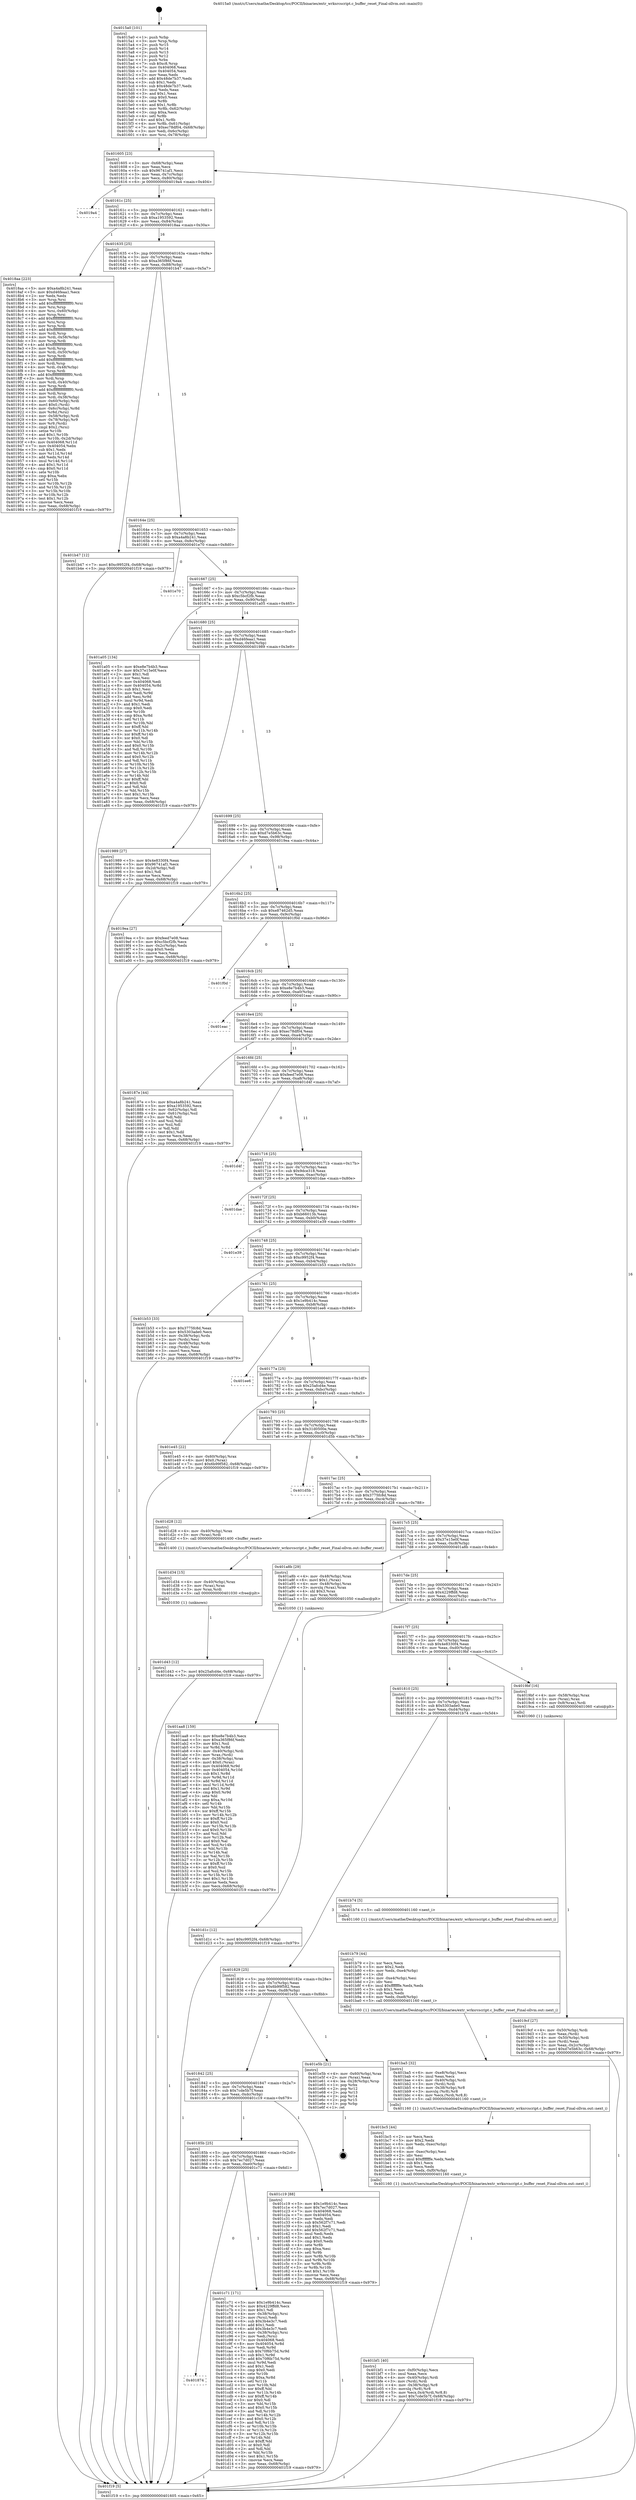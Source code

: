 digraph "0x4015a0" {
  label = "0x4015a0 (/mnt/c/Users/mathe/Desktop/tcc/POCII/binaries/extr_wrksrcscript.c_buffer_reset_Final-ollvm.out::main(0))"
  labelloc = "t"
  node[shape=record]

  Entry [label="",width=0.3,height=0.3,shape=circle,fillcolor=black,style=filled]
  "0x401605" [label="{
     0x401605 [23]\l
     | [instrs]\l
     &nbsp;&nbsp;0x401605 \<+3\>: mov -0x68(%rbp),%eax\l
     &nbsp;&nbsp;0x401608 \<+2\>: mov %eax,%ecx\l
     &nbsp;&nbsp;0x40160a \<+6\>: sub $0x96741af1,%ecx\l
     &nbsp;&nbsp;0x401610 \<+3\>: mov %eax,-0x7c(%rbp)\l
     &nbsp;&nbsp;0x401613 \<+3\>: mov %ecx,-0x80(%rbp)\l
     &nbsp;&nbsp;0x401616 \<+6\>: je 00000000004019a4 \<main+0x404\>\l
  }"]
  "0x4019a4" [label="{
     0x4019a4\l
  }", style=dashed]
  "0x40161c" [label="{
     0x40161c [25]\l
     | [instrs]\l
     &nbsp;&nbsp;0x40161c \<+5\>: jmp 0000000000401621 \<main+0x81\>\l
     &nbsp;&nbsp;0x401621 \<+3\>: mov -0x7c(%rbp),%eax\l
     &nbsp;&nbsp;0x401624 \<+5\>: sub $0xa1953592,%eax\l
     &nbsp;&nbsp;0x401629 \<+6\>: mov %eax,-0x84(%rbp)\l
     &nbsp;&nbsp;0x40162f \<+6\>: je 00000000004018aa \<main+0x30a\>\l
  }"]
  Exit [label="",width=0.3,height=0.3,shape=circle,fillcolor=black,style=filled,peripheries=2]
  "0x4018aa" [label="{
     0x4018aa [223]\l
     | [instrs]\l
     &nbsp;&nbsp;0x4018aa \<+5\>: mov $0xa4a8b241,%eax\l
     &nbsp;&nbsp;0x4018af \<+5\>: mov $0xd46feaa1,%ecx\l
     &nbsp;&nbsp;0x4018b4 \<+2\>: xor %edx,%edx\l
     &nbsp;&nbsp;0x4018b6 \<+3\>: mov %rsp,%rsi\l
     &nbsp;&nbsp;0x4018b9 \<+4\>: add $0xfffffffffffffff0,%rsi\l
     &nbsp;&nbsp;0x4018bd \<+3\>: mov %rsi,%rsp\l
     &nbsp;&nbsp;0x4018c0 \<+4\>: mov %rsi,-0x60(%rbp)\l
     &nbsp;&nbsp;0x4018c4 \<+3\>: mov %rsp,%rsi\l
     &nbsp;&nbsp;0x4018c7 \<+4\>: add $0xfffffffffffffff0,%rsi\l
     &nbsp;&nbsp;0x4018cb \<+3\>: mov %rsi,%rsp\l
     &nbsp;&nbsp;0x4018ce \<+3\>: mov %rsp,%rdi\l
     &nbsp;&nbsp;0x4018d1 \<+4\>: add $0xfffffffffffffff0,%rdi\l
     &nbsp;&nbsp;0x4018d5 \<+3\>: mov %rdi,%rsp\l
     &nbsp;&nbsp;0x4018d8 \<+4\>: mov %rdi,-0x58(%rbp)\l
     &nbsp;&nbsp;0x4018dc \<+3\>: mov %rsp,%rdi\l
     &nbsp;&nbsp;0x4018df \<+4\>: add $0xfffffffffffffff0,%rdi\l
     &nbsp;&nbsp;0x4018e3 \<+3\>: mov %rdi,%rsp\l
     &nbsp;&nbsp;0x4018e6 \<+4\>: mov %rdi,-0x50(%rbp)\l
     &nbsp;&nbsp;0x4018ea \<+3\>: mov %rsp,%rdi\l
     &nbsp;&nbsp;0x4018ed \<+4\>: add $0xfffffffffffffff0,%rdi\l
     &nbsp;&nbsp;0x4018f1 \<+3\>: mov %rdi,%rsp\l
     &nbsp;&nbsp;0x4018f4 \<+4\>: mov %rdi,-0x48(%rbp)\l
     &nbsp;&nbsp;0x4018f8 \<+3\>: mov %rsp,%rdi\l
     &nbsp;&nbsp;0x4018fb \<+4\>: add $0xfffffffffffffff0,%rdi\l
     &nbsp;&nbsp;0x4018ff \<+3\>: mov %rdi,%rsp\l
     &nbsp;&nbsp;0x401902 \<+4\>: mov %rdi,-0x40(%rbp)\l
     &nbsp;&nbsp;0x401906 \<+3\>: mov %rsp,%rdi\l
     &nbsp;&nbsp;0x401909 \<+4\>: add $0xfffffffffffffff0,%rdi\l
     &nbsp;&nbsp;0x40190d \<+3\>: mov %rdi,%rsp\l
     &nbsp;&nbsp;0x401910 \<+4\>: mov %rdi,-0x38(%rbp)\l
     &nbsp;&nbsp;0x401914 \<+4\>: mov -0x60(%rbp),%rdi\l
     &nbsp;&nbsp;0x401918 \<+6\>: movl $0x0,(%rdi)\l
     &nbsp;&nbsp;0x40191e \<+4\>: mov -0x6c(%rbp),%r8d\l
     &nbsp;&nbsp;0x401922 \<+3\>: mov %r8d,(%rsi)\l
     &nbsp;&nbsp;0x401925 \<+4\>: mov -0x58(%rbp),%rdi\l
     &nbsp;&nbsp;0x401929 \<+4\>: mov -0x78(%rbp),%r9\l
     &nbsp;&nbsp;0x40192d \<+3\>: mov %r9,(%rdi)\l
     &nbsp;&nbsp;0x401930 \<+3\>: cmpl $0x2,(%rsi)\l
     &nbsp;&nbsp;0x401933 \<+4\>: setne %r10b\l
     &nbsp;&nbsp;0x401937 \<+4\>: and $0x1,%r10b\l
     &nbsp;&nbsp;0x40193b \<+4\>: mov %r10b,-0x2d(%rbp)\l
     &nbsp;&nbsp;0x40193f \<+8\>: mov 0x404068,%r11d\l
     &nbsp;&nbsp;0x401947 \<+7\>: mov 0x404054,%ebx\l
     &nbsp;&nbsp;0x40194e \<+3\>: sub $0x1,%edx\l
     &nbsp;&nbsp;0x401951 \<+3\>: mov %r11d,%r14d\l
     &nbsp;&nbsp;0x401954 \<+3\>: add %edx,%r14d\l
     &nbsp;&nbsp;0x401957 \<+4\>: imul %r14d,%r11d\l
     &nbsp;&nbsp;0x40195b \<+4\>: and $0x1,%r11d\l
     &nbsp;&nbsp;0x40195f \<+4\>: cmp $0x0,%r11d\l
     &nbsp;&nbsp;0x401963 \<+4\>: sete %r10b\l
     &nbsp;&nbsp;0x401967 \<+3\>: cmp $0xa,%ebx\l
     &nbsp;&nbsp;0x40196a \<+4\>: setl %r15b\l
     &nbsp;&nbsp;0x40196e \<+3\>: mov %r10b,%r12b\l
     &nbsp;&nbsp;0x401971 \<+3\>: and %r15b,%r12b\l
     &nbsp;&nbsp;0x401974 \<+3\>: xor %r15b,%r10b\l
     &nbsp;&nbsp;0x401977 \<+3\>: or %r10b,%r12b\l
     &nbsp;&nbsp;0x40197a \<+4\>: test $0x1,%r12b\l
     &nbsp;&nbsp;0x40197e \<+3\>: cmovne %ecx,%eax\l
     &nbsp;&nbsp;0x401981 \<+3\>: mov %eax,-0x68(%rbp)\l
     &nbsp;&nbsp;0x401984 \<+5\>: jmp 0000000000401f19 \<main+0x979\>\l
  }"]
  "0x401635" [label="{
     0x401635 [25]\l
     | [instrs]\l
     &nbsp;&nbsp;0x401635 \<+5\>: jmp 000000000040163a \<main+0x9a\>\l
     &nbsp;&nbsp;0x40163a \<+3\>: mov -0x7c(%rbp),%eax\l
     &nbsp;&nbsp;0x40163d \<+5\>: sub $0xa365f86f,%eax\l
     &nbsp;&nbsp;0x401642 \<+6\>: mov %eax,-0x88(%rbp)\l
     &nbsp;&nbsp;0x401648 \<+6\>: je 0000000000401b47 \<main+0x5a7\>\l
  }"]
  "0x401d43" [label="{
     0x401d43 [12]\l
     | [instrs]\l
     &nbsp;&nbsp;0x401d43 \<+7\>: movl $0x25afcd4e,-0x68(%rbp)\l
     &nbsp;&nbsp;0x401d4a \<+5\>: jmp 0000000000401f19 \<main+0x979\>\l
  }"]
  "0x401b47" [label="{
     0x401b47 [12]\l
     | [instrs]\l
     &nbsp;&nbsp;0x401b47 \<+7\>: movl $0xc9952f4,-0x68(%rbp)\l
     &nbsp;&nbsp;0x401b4e \<+5\>: jmp 0000000000401f19 \<main+0x979\>\l
  }"]
  "0x40164e" [label="{
     0x40164e [25]\l
     | [instrs]\l
     &nbsp;&nbsp;0x40164e \<+5\>: jmp 0000000000401653 \<main+0xb3\>\l
     &nbsp;&nbsp;0x401653 \<+3\>: mov -0x7c(%rbp),%eax\l
     &nbsp;&nbsp;0x401656 \<+5\>: sub $0xa4a8b241,%eax\l
     &nbsp;&nbsp;0x40165b \<+6\>: mov %eax,-0x8c(%rbp)\l
     &nbsp;&nbsp;0x401661 \<+6\>: je 0000000000401e70 \<main+0x8d0\>\l
  }"]
  "0x401d34" [label="{
     0x401d34 [15]\l
     | [instrs]\l
     &nbsp;&nbsp;0x401d34 \<+4\>: mov -0x40(%rbp),%rax\l
     &nbsp;&nbsp;0x401d38 \<+3\>: mov (%rax),%rax\l
     &nbsp;&nbsp;0x401d3b \<+3\>: mov %rax,%rdi\l
     &nbsp;&nbsp;0x401d3e \<+5\>: call 0000000000401030 \<free@plt\>\l
     | [calls]\l
     &nbsp;&nbsp;0x401030 \{1\} (unknown)\l
  }"]
  "0x401e70" [label="{
     0x401e70\l
  }", style=dashed]
  "0x401667" [label="{
     0x401667 [25]\l
     | [instrs]\l
     &nbsp;&nbsp;0x401667 \<+5\>: jmp 000000000040166c \<main+0xcc\>\l
     &nbsp;&nbsp;0x40166c \<+3\>: mov -0x7c(%rbp),%eax\l
     &nbsp;&nbsp;0x40166f \<+5\>: sub $0xc5bcf2fb,%eax\l
     &nbsp;&nbsp;0x401674 \<+6\>: mov %eax,-0x90(%rbp)\l
     &nbsp;&nbsp;0x40167a \<+6\>: je 0000000000401a05 \<main+0x465\>\l
  }"]
  "0x401874" [label="{
     0x401874\l
  }", style=dashed]
  "0x401a05" [label="{
     0x401a05 [134]\l
     | [instrs]\l
     &nbsp;&nbsp;0x401a05 \<+5\>: mov $0xe8e7b4b3,%eax\l
     &nbsp;&nbsp;0x401a0a \<+5\>: mov $0x37e15e0f,%ecx\l
     &nbsp;&nbsp;0x401a0f \<+2\>: mov $0x1,%dl\l
     &nbsp;&nbsp;0x401a11 \<+2\>: xor %esi,%esi\l
     &nbsp;&nbsp;0x401a13 \<+7\>: mov 0x404068,%edi\l
     &nbsp;&nbsp;0x401a1a \<+8\>: mov 0x404054,%r8d\l
     &nbsp;&nbsp;0x401a22 \<+3\>: sub $0x1,%esi\l
     &nbsp;&nbsp;0x401a25 \<+3\>: mov %edi,%r9d\l
     &nbsp;&nbsp;0x401a28 \<+3\>: add %esi,%r9d\l
     &nbsp;&nbsp;0x401a2b \<+4\>: imul %r9d,%edi\l
     &nbsp;&nbsp;0x401a2f \<+3\>: and $0x1,%edi\l
     &nbsp;&nbsp;0x401a32 \<+3\>: cmp $0x0,%edi\l
     &nbsp;&nbsp;0x401a35 \<+4\>: sete %r10b\l
     &nbsp;&nbsp;0x401a39 \<+4\>: cmp $0xa,%r8d\l
     &nbsp;&nbsp;0x401a3d \<+4\>: setl %r11b\l
     &nbsp;&nbsp;0x401a41 \<+3\>: mov %r10b,%bl\l
     &nbsp;&nbsp;0x401a44 \<+3\>: xor $0xff,%bl\l
     &nbsp;&nbsp;0x401a47 \<+3\>: mov %r11b,%r14b\l
     &nbsp;&nbsp;0x401a4a \<+4\>: xor $0xff,%r14b\l
     &nbsp;&nbsp;0x401a4e \<+3\>: xor $0x0,%dl\l
     &nbsp;&nbsp;0x401a51 \<+3\>: mov %bl,%r15b\l
     &nbsp;&nbsp;0x401a54 \<+4\>: and $0x0,%r15b\l
     &nbsp;&nbsp;0x401a58 \<+3\>: and %dl,%r10b\l
     &nbsp;&nbsp;0x401a5b \<+3\>: mov %r14b,%r12b\l
     &nbsp;&nbsp;0x401a5e \<+4\>: and $0x0,%r12b\l
     &nbsp;&nbsp;0x401a62 \<+3\>: and %dl,%r11b\l
     &nbsp;&nbsp;0x401a65 \<+3\>: or %r10b,%r15b\l
     &nbsp;&nbsp;0x401a68 \<+3\>: or %r11b,%r12b\l
     &nbsp;&nbsp;0x401a6b \<+3\>: xor %r12b,%r15b\l
     &nbsp;&nbsp;0x401a6e \<+3\>: or %r14b,%bl\l
     &nbsp;&nbsp;0x401a71 \<+3\>: xor $0xff,%bl\l
     &nbsp;&nbsp;0x401a74 \<+3\>: or $0x0,%dl\l
     &nbsp;&nbsp;0x401a77 \<+2\>: and %dl,%bl\l
     &nbsp;&nbsp;0x401a79 \<+3\>: or %bl,%r15b\l
     &nbsp;&nbsp;0x401a7c \<+4\>: test $0x1,%r15b\l
     &nbsp;&nbsp;0x401a80 \<+3\>: cmovne %ecx,%eax\l
     &nbsp;&nbsp;0x401a83 \<+3\>: mov %eax,-0x68(%rbp)\l
     &nbsp;&nbsp;0x401a86 \<+5\>: jmp 0000000000401f19 \<main+0x979\>\l
  }"]
  "0x401680" [label="{
     0x401680 [25]\l
     | [instrs]\l
     &nbsp;&nbsp;0x401680 \<+5\>: jmp 0000000000401685 \<main+0xe5\>\l
     &nbsp;&nbsp;0x401685 \<+3\>: mov -0x7c(%rbp),%eax\l
     &nbsp;&nbsp;0x401688 \<+5\>: sub $0xd46feaa1,%eax\l
     &nbsp;&nbsp;0x40168d \<+6\>: mov %eax,-0x94(%rbp)\l
     &nbsp;&nbsp;0x401693 \<+6\>: je 0000000000401989 \<main+0x3e9\>\l
  }"]
  "0x401c71" [label="{
     0x401c71 [171]\l
     | [instrs]\l
     &nbsp;&nbsp;0x401c71 \<+5\>: mov $0x1e9b414c,%eax\l
     &nbsp;&nbsp;0x401c76 \<+5\>: mov $0x4229ffd8,%ecx\l
     &nbsp;&nbsp;0x401c7b \<+2\>: mov $0x1,%dl\l
     &nbsp;&nbsp;0x401c7d \<+4\>: mov -0x38(%rbp),%rsi\l
     &nbsp;&nbsp;0x401c81 \<+2\>: mov (%rsi),%edi\l
     &nbsp;&nbsp;0x401c83 \<+6\>: sub $0x3b4e3c7,%edi\l
     &nbsp;&nbsp;0x401c89 \<+3\>: add $0x1,%edi\l
     &nbsp;&nbsp;0x401c8c \<+6\>: add $0x3b4e3c7,%edi\l
     &nbsp;&nbsp;0x401c92 \<+4\>: mov -0x38(%rbp),%rsi\l
     &nbsp;&nbsp;0x401c96 \<+2\>: mov %edi,(%rsi)\l
     &nbsp;&nbsp;0x401c98 \<+7\>: mov 0x404068,%edi\l
     &nbsp;&nbsp;0x401c9f \<+8\>: mov 0x404054,%r8d\l
     &nbsp;&nbsp;0x401ca7 \<+3\>: mov %edi,%r9d\l
     &nbsp;&nbsp;0x401caa \<+7\>: sub $0x70f6b75d,%r9d\l
     &nbsp;&nbsp;0x401cb1 \<+4\>: sub $0x1,%r9d\l
     &nbsp;&nbsp;0x401cb5 \<+7\>: add $0x70f6b75d,%r9d\l
     &nbsp;&nbsp;0x401cbc \<+4\>: imul %r9d,%edi\l
     &nbsp;&nbsp;0x401cc0 \<+3\>: and $0x1,%edi\l
     &nbsp;&nbsp;0x401cc3 \<+3\>: cmp $0x0,%edi\l
     &nbsp;&nbsp;0x401cc6 \<+4\>: sete %r10b\l
     &nbsp;&nbsp;0x401cca \<+4\>: cmp $0xa,%r8d\l
     &nbsp;&nbsp;0x401cce \<+4\>: setl %r11b\l
     &nbsp;&nbsp;0x401cd2 \<+3\>: mov %r10b,%bl\l
     &nbsp;&nbsp;0x401cd5 \<+3\>: xor $0xff,%bl\l
     &nbsp;&nbsp;0x401cd8 \<+3\>: mov %r11b,%r14b\l
     &nbsp;&nbsp;0x401cdb \<+4\>: xor $0xff,%r14b\l
     &nbsp;&nbsp;0x401cdf \<+3\>: xor $0x0,%dl\l
     &nbsp;&nbsp;0x401ce2 \<+3\>: mov %bl,%r15b\l
     &nbsp;&nbsp;0x401ce5 \<+4\>: and $0x0,%r15b\l
     &nbsp;&nbsp;0x401ce9 \<+3\>: and %dl,%r10b\l
     &nbsp;&nbsp;0x401cec \<+3\>: mov %r14b,%r12b\l
     &nbsp;&nbsp;0x401cef \<+4\>: and $0x0,%r12b\l
     &nbsp;&nbsp;0x401cf3 \<+3\>: and %dl,%r11b\l
     &nbsp;&nbsp;0x401cf6 \<+3\>: or %r10b,%r15b\l
     &nbsp;&nbsp;0x401cf9 \<+3\>: or %r11b,%r12b\l
     &nbsp;&nbsp;0x401cfc \<+3\>: xor %r12b,%r15b\l
     &nbsp;&nbsp;0x401cff \<+3\>: or %r14b,%bl\l
     &nbsp;&nbsp;0x401d02 \<+3\>: xor $0xff,%bl\l
     &nbsp;&nbsp;0x401d05 \<+3\>: or $0x0,%dl\l
     &nbsp;&nbsp;0x401d08 \<+2\>: and %dl,%bl\l
     &nbsp;&nbsp;0x401d0a \<+3\>: or %bl,%r15b\l
     &nbsp;&nbsp;0x401d0d \<+4\>: test $0x1,%r15b\l
     &nbsp;&nbsp;0x401d11 \<+3\>: cmovne %ecx,%eax\l
     &nbsp;&nbsp;0x401d14 \<+3\>: mov %eax,-0x68(%rbp)\l
     &nbsp;&nbsp;0x401d17 \<+5\>: jmp 0000000000401f19 \<main+0x979\>\l
  }"]
  "0x401989" [label="{
     0x401989 [27]\l
     | [instrs]\l
     &nbsp;&nbsp;0x401989 \<+5\>: mov $0x4e8330f4,%eax\l
     &nbsp;&nbsp;0x40198e \<+5\>: mov $0x96741af1,%ecx\l
     &nbsp;&nbsp;0x401993 \<+3\>: mov -0x2d(%rbp),%dl\l
     &nbsp;&nbsp;0x401996 \<+3\>: test $0x1,%dl\l
     &nbsp;&nbsp;0x401999 \<+3\>: cmovne %ecx,%eax\l
     &nbsp;&nbsp;0x40199c \<+3\>: mov %eax,-0x68(%rbp)\l
     &nbsp;&nbsp;0x40199f \<+5\>: jmp 0000000000401f19 \<main+0x979\>\l
  }"]
  "0x401699" [label="{
     0x401699 [25]\l
     | [instrs]\l
     &nbsp;&nbsp;0x401699 \<+5\>: jmp 000000000040169e \<main+0xfe\>\l
     &nbsp;&nbsp;0x40169e \<+3\>: mov -0x7c(%rbp),%eax\l
     &nbsp;&nbsp;0x4016a1 \<+5\>: sub $0xd7e5b63c,%eax\l
     &nbsp;&nbsp;0x4016a6 \<+6\>: mov %eax,-0x98(%rbp)\l
     &nbsp;&nbsp;0x4016ac \<+6\>: je 00000000004019ea \<main+0x44a\>\l
  }"]
  "0x40185b" [label="{
     0x40185b [25]\l
     | [instrs]\l
     &nbsp;&nbsp;0x40185b \<+5\>: jmp 0000000000401860 \<main+0x2c0\>\l
     &nbsp;&nbsp;0x401860 \<+3\>: mov -0x7c(%rbp),%eax\l
     &nbsp;&nbsp;0x401863 \<+5\>: sub $0x7ec7d027,%eax\l
     &nbsp;&nbsp;0x401868 \<+6\>: mov %eax,-0xe0(%rbp)\l
     &nbsp;&nbsp;0x40186e \<+6\>: je 0000000000401c71 \<main+0x6d1\>\l
  }"]
  "0x4019ea" [label="{
     0x4019ea [27]\l
     | [instrs]\l
     &nbsp;&nbsp;0x4019ea \<+5\>: mov $0xfeed7e08,%eax\l
     &nbsp;&nbsp;0x4019ef \<+5\>: mov $0xc5bcf2fb,%ecx\l
     &nbsp;&nbsp;0x4019f4 \<+3\>: mov -0x2c(%rbp),%edx\l
     &nbsp;&nbsp;0x4019f7 \<+3\>: cmp $0x0,%edx\l
     &nbsp;&nbsp;0x4019fa \<+3\>: cmove %ecx,%eax\l
     &nbsp;&nbsp;0x4019fd \<+3\>: mov %eax,-0x68(%rbp)\l
     &nbsp;&nbsp;0x401a00 \<+5\>: jmp 0000000000401f19 \<main+0x979\>\l
  }"]
  "0x4016b2" [label="{
     0x4016b2 [25]\l
     | [instrs]\l
     &nbsp;&nbsp;0x4016b2 \<+5\>: jmp 00000000004016b7 \<main+0x117\>\l
     &nbsp;&nbsp;0x4016b7 \<+3\>: mov -0x7c(%rbp),%eax\l
     &nbsp;&nbsp;0x4016ba \<+5\>: sub $0xe87462d5,%eax\l
     &nbsp;&nbsp;0x4016bf \<+6\>: mov %eax,-0x9c(%rbp)\l
     &nbsp;&nbsp;0x4016c5 \<+6\>: je 0000000000401f0d \<main+0x96d\>\l
  }"]
  "0x401c19" [label="{
     0x401c19 [88]\l
     | [instrs]\l
     &nbsp;&nbsp;0x401c19 \<+5\>: mov $0x1e9b414c,%eax\l
     &nbsp;&nbsp;0x401c1e \<+5\>: mov $0x7ec7d027,%ecx\l
     &nbsp;&nbsp;0x401c23 \<+7\>: mov 0x404068,%edx\l
     &nbsp;&nbsp;0x401c2a \<+7\>: mov 0x404054,%esi\l
     &nbsp;&nbsp;0x401c31 \<+2\>: mov %edx,%edi\l
     &nbsp;&nbsp;0x401c33 \<+6\>: sub $0x562f7c71,%edi\l
     &nbsp;&nbsp;0x401c39 \<+3\>: sub $0x1,%edi\l
     &nbsp;&nbsp;0x401c3c \<+6\>: add $0x562f7c71,%edi\l
     &nbsp;&nbsp;0x401c42 \<+3\>: imul %edi,%edx\l
     &nbsp;&nbsp;0x401c45 \<+3\>: and $0x1,%edx\l
     &nbsp;&nbsp;0x401c48 \<+3\>: cmp $0x0,%edx\l
     &nbsp;&nbsp;0x401c4b \<+4\>: sete %r8b\l
     &nbsp;&nbsp;0x401c4f \<+3\>: cmp $0xa,%esi\l
     &nbsp;&nbsp;0x401c52 \<+4\>: setl %r9b\l
     &nbsp;&nbsp;0x401c56 \<+3\>: mov %r8b,%r10b\l
     &nbsp;&nbsp;0x401c59 \<+3\>: and %r9b,%r10b\l
     &nbsp;&nbsp;0x401c5c \<+3\>: xor %r9b,%r8b\l
     &nbsp;&nbsp;0x401c5f \<+3\>: or %r8b,%r10b\l
     &nbsp;&nbsp;0x401c62 \<+4\>: test $0x1,%r10b\l
     &nbsp;&nbsp;0x401c66 \<+3\>: cmovne %ecx,%eax\l
     &nbsp;&nbsp;0x401c69 \<+3\>: mov %eax,-0x68(%rbp)\l
     &nbsp;&nbsp;0x401c6c \<+5\>: jmp 0000000000401f19 \<main+0x979\>\l
  }"]
  "0x401f0d" [label="{
     0x401f0d\l
  }", style=dashed]
  "0x4016cb" [label="{
     0x4016cb [25]\l
     | [instrs]\l
     &nbsp;&nbsp;0x4016cb \<+5\>: jmp 00000000004016d0 \<main+0x130\>\l
     &nbsp;&nbsp;0x4016d0 \<+3\>: mov -0x7c(%rbp),%eax\l
     &nbsp;&nbsp;0x4016d3 \<+5\>: sub $0xe8e7b4b3,%eax\l
     &nbsp;&nbsp;0x4016d8 \<+6\>: mov %eax,-0xa0(%rbp)\l
     &nbsp;&nbsp;0x4016de \<+6\>: je 0000000000401eac \<main+0x90c\>\l
  }"]
  "0x401842" [label="{
     0x401842 [25]\l
     | [instrs]\l
     &nbsp;&nbsp;0x401842 \<+5\>: jmp 0000000000401847 \<main+0x2a7\>\l
     &nbsp;&nbsp;0x401847 \<+3\>: mov -0x7c(%rbp),%eax\l
     &nbsp;&nbsp;0x40184a \<+5\>: sub $0x7cde5b7f,%eax\l
     &nbsp;&nbsp;0x40184f \<+6\>: mov %eax,-0xdc(%rbp)\l
     &nbsp;&nbsp;0x401855 \<+6\>: je 0000000000401c19 \<main+0x679\>\l
  }"]
  "0x401eac" [label="{
     0x401eac\l
  }", style=dashed]
  "0x4016e4" [label="{
     0x4016e4 [25]\l
     | [instrs]\l
     &nbsp;&nbsp;0x4016e4 \<+5\>: jmp 00000000004016e9 \<main+0x149\>\l
     &nbsp;&nbsp;0x4016e9 \<+3\>: mov -0x7c(%rbp),%eax\l
     &nbsp;&nbsp;0x4016ec \<+5\>: sub $0xec78df04,%eax\l
     &nbsp;&nbsp;0x4016f1 \<+6\>: mov %eax,-0xa4(%rbp)\l
     &nbsp;&nbsp;0x4016f7 \<+6\>: je 000000000040187e \<main+0x2de\>\l
  }"]
  "0x401e5b" [label="{
     0x401e5b [21]\l
     | [instrs]\l
     &nbsp;&nbsp;0x401e5b \<+4\>: mov -0x60(%rbp),%rax\l
     &nbsp;&nbsp;0x401e5f \<+2\>: mov (%rax),%eax\l
     &nbsp;&nbsp;0x401e61 \<+4\>: lea -0x28(%rbp),%rsp\l
     &nbsp;&nbsp;0x401e65 \<+1\>: pop %rbx\l
     &nbsp;&nbsp;0x401e66 \<+2\>: pop %r12\l
     &nbsp;&nbsp;0x401e68 \<+2\>: pop %r13\l
     &nbsp;&nbsp;0x401e6a \<+2\>: pop %r14\l
     &nbsp;&nbsp;0x401e6c \<+2\>: pop %r15\l
     &nbsp;&nbsp;0x401e6e \<+1\>: pop %rbp\l
     &nbsp;&nbsp;0x401e6f \<+1\>: ret\l
  }"]
  "0x40187e" [label="{
     0x40187e [44]\l
     | [instrs]\l
     &nbsp;&nbsp;0x40187e \<+5\>: mov $0xa4a8b241,%eax\l
     &nbsp;&nbsp;0x401883 \<+5\>: mov $0xa1953592,%ecx\l
     &nbsp;&nbsp;0x401888 \<+3\>: mov -0x62(%rbp),%dl\l
     &nbsp;&nbsp;0x40188b \<+4\>: mov -0x61(%rbp),%sil\l
     &nbsp;&nbsp;0x40188f \<+3\>: mov %dl,%dil\l
     &nbsp;&nbsp;0x401892 \<+3\>: and %sil,%dil\l
     &nbsp;&nbsp;0x401895 \<+3\>: xor %sil,%dl\l
     &nbsp;&nbsp;0x401898 \<+3\>: or %dl,%dil\l
     &nbsp;&nbsp;0x40189b \<+4\>: test $0x1,%dil\l
     &nbsp;&nbsp;0x40189f \<+3\>: cmovne %ecx,%eax\l
     &nbsp;&nbsp;0x4018a2 \<+3\>: mov %eax,-0x68(%rbp)\l
     &nbsp;&nbsp;0x4018a5 \<+5\>: jmp 0000000000401f19 \<main+0x979\>\l
  }"]
  "0x4016fd" [label="{
     0x4016fd [25]\l
     | [instrs]\l
     &nbsp;&nbsp;0x4016fd \<+5\>: jmp 0000000000401702 \<main+0x162\>\l
     &nbsp;&nbsp;0x401702 \<+3\>: mov -0x7c(%rbp),%eax\l
     &nbsp;&nbsp;0x401705 \<+5\>: sub $0xfeed7e08,%eax\l
     &nbsp;&nbsp;0x40170a \<+6\>: mov %eax,-0xa8(%rbp)\l
     &nbsp;&nbsp;0x401710 \<+6\>: je 0000000000401d4f \<main+0x7af\>\l
  }"]
  "0x401f19" [label="{
     0x401f19 [5]\l
     | [instrs]\l
     &nbsp;&nbsp;0x401f19 \<+5\>: jmp 0000000000401605 \<main+0x65\>\l
  }"]
  "0x4015a0" [label="{
     0x4015a0 [101]\l
     | [instrs]\l
     &nbsp;&nbsp;0x4015a0 \<+1\>: push %rbp\l
     &nbsp;&nbsp;0x4015a1 \<+3\>: mov %rsp,%rbp\l
     &nbsp;&nbsp;0x4015a4 \<+2\>: push %r15\l
     &nbsp;&nbsp;0x4015a6 \<+2\>: push %r14\l
     &nbsp;&nbsp;0x4015a8 \<+2\>: push %r13\l
     &nbsp;&nbsp;0x4015aa \<+2\>: push %r12\l
     &nbsp;&nbsp;0x4015ac \<+1\>: push %rbx\l
     &nbsp;&nbsp;0x4015ad \<+7\>: sub $0xc8,%rsp\l
     &nbsp;&nbsp;0x4015b4 \<+7\>: mov 0x404068,%eax\l
     &nbsp;&nbsp;0x4015bb \<+7\>: mov 0x404054,%ecx\l
     &nbsp;&nbsp;0x4015c2 \<+2\>: mov %eax,%edx\l
     &nbsp;&nbsp;0x4015c4 \<+6\>: add $0x48de7b37,%edx\l
     &nbsp;&nbsp;0x4015ca \<+3\>: sub $0x1,%edx\l
     &nbsp;&nbsp;0x4015cd \<+6\>: sub $0x48de7b37,%edx\l
     &nbsp;&nbsp;0x4015d3 \<+3\>: imul %edx,%eax\l
     &nbsp;&nbsp;0x4015d6 \<+3\>: and $0x1,%eax\l
     &nbsp;&nbsp;0x4015d9 \<+3\>: cmp $0x0,%eax\l
     &nbsp;&nbsp;0x4015dc \<+4\>: sete %r8b\l
     &nbsp;&nbsp;0x4015e0 \<+4\>: and $0x1,%r8b\l
     &nbsp;&nbsp;0x4015e4 \<+4\>: mov %r8b,-0x62(%rbp)\l
     &nbsp;&nbsp;0x4015e8 \<+3\>: cmp $0xa,%ecx\l
     &nbsp;&nbsp;0x4015eb \<+4\>: setl %r8b\l
     &nbsp;&nbsp;0x4015ef \<+4\>: and $0x1,%r8b\l
     &nbsp;&nbsp;0x4015f3 \<+4\>: mov %r8b,-0x61(%rbp)\l
     &nbsp;&nbsp;0x4015f7 \<+7\>: movl $0xec78df04,-0x68(%rbp)\l
     &nbsp;&nbsp;0x4015fe \<+3\>: mov %edi,-0x6c(%rbp)\l
     &nbsp;&nbsp;0x401601 \<+4\>: mov %rsi,-0x78(%rbp)\l
  }"]
  "0x401bf1" [label="{
     0x401bf1 [40]\l
     | [instrs]\l
     &nbsp;&nbsp;0x401bf1 \<+6\>: mov -0xf0(%rbp),%ecx\l
     &nbsp;&nbsp;0x401bf7 \<+3\>: imul %eax,%ecx\l
     &nbsp;&nbsp;0x401bfa \<+4\>: mov -0x40(%rbp),%rdi\l
     &nbsp;&nbsp;0x401bfe \<+3\>: mov (%rdi),%rdi\l
     &nbsp;&nbsp;0x401c01 \<+4\>: mov -0x38(%rbp),%r8\l
     &nbsp;&nbsp;0x401c05 \<+3\>: movslq (%r8),%r8\l
     &nbsp;&nbsp;0x401c08 \<+5\>: mov %ecx,0x4(%rdi,%r8,8)\l
     &nbsp;&nbsp;0x401c0d \<+7\>: movl $0x7cde5b7f,-0x68(%rbp)\l
     &nbsp;&nbsp;0x401c14 \<+5\>: jmp 0000000000401f19 \<main+0x979\>\l
  }"]
  "0x401d4f" [label="{
     0x401d4f\l
  }", style=dashed]
  "0x401716" [label="{
     0x401716 [25]\l
     | [instrs]\l
     &nbsp;&nbsp;0x401716 \<+5\>: jmp 000000000040171b \<main+0x17b\>\l
     &nbsp;&nbsp;0x40171b \<+3\>: mov -0x7c(%rbp),%eax\l
     &nbsp;&nbsp;0x40171e \<+5\>: sub $0x9dce318,%eax\l
     &nbsp;&nbsp;0x401723 \<+6\>: mov %eax,-0xac(%rbp)\l
     &nbsp;&nbsp;0x401729 \<+6\>: je 0000000000401dae \<main+0x80e\>\l
  }"]
  "0x401bc5" [label="{
     0x401bc5 [44]\l
     | [instrs]\l
     &nbsp;&nbsp;0x401bc5 \<+2\>: xor %ecx,%ecx\l
     &nbsp;&nbsp;0x401bc7 \<+5\>: mov $0x2,%edx\l
     &nbsp;&nbsp;0x401bcc \<+6\>: mov %edx,-0xec(%rbp)\l
     &nbsp;&nbsp;0x401bd2 \<+1\>: cltd\l
     &nbsp;&nbsp;0x401bd3 \<+6\>: mov -0xec(%rbp),%esi\l
     &nbsp;&nbsp;0x401bd9 \<+2\>: idiv %esi\l
     &nbsp;&nbsp;0x401bdb \<+6\>: imul $0xfffffffe,%edx,%edx\l
     &nbsp;&nbsp;0x401be1 \<+3\>: sub $0x1,%ecx\l
     &nbsp;&nbsp;0x401be4 \<+2\>: sub %ecx,%edx\l
     &nbsp;&nbsp;0x401be6 \<+6\>: mov %edx,-0xf0(%rbp)\l
     &nbsp;&nbsp;0x401bec \<+5\>: call 0000000000401160 \<next_i\>\l
     | [calls]\l
     &nbsp;&nbsp;0x401160 \{1\} (/mnt/c/Users/mathe/Desktop/tcc/POCII/binaries/extr_wrksrcscript.c_buffer_reset_Final-ollvm.out::next_i)\l
  }"]
  "0x401dae" [label="{
     0x401dae\l
  }", style=dashed]
  "0x40172f" [label="{
     0x40172f [25]\l
     | [instrs]\l
     &nbsp;&nbsp;0x40172f \<+5\>: jmp 0000000000401734 \<main+0x194\>\l
     &nbsp;&nbsp;0x401734 \<+3\>: mov -0x7c(%rbp),%eax\l
     &nbsp;&nbsp;0x401737 \<+5\>: sub $0xb66013b,%eax\l
     &nbsp;&nbsp;0x40173c \<+6\>: mov %eax,-0xb0(%rbp)\l
     &nbsp;&nbsp;0x401742 \<+6\>: je 0000000000401e39 \<main+0x899\>\l
  }"]
  "0x401ba5" [label="{
     0x401ba5 [32]\l
     | [instrs]\l
     &nbsp;&nbsp;0x401ba5 \<+6\>: mov -0xe8(%rbp),%ecx\l
     &nbsp;&nbsp;0x401bab \<+3\>: imul %eax,%ecx\l
     &nbsp;&nbsp;0x401bae \<+4\>: mov -0x40(%rbp),%rdi\l
     &nbsp;&nbsp;0x401bb2 \<+3\>: mov (%rdi),%rdi\l
     &nbsp;&nbsp;0x401bb5 \<+4\>: mov -0x38(%rbp),%r8\l
     &nbsp;&nbsp;0x401bb9 \<+3\>: movslq (%r8),%r8\l
     &nbsp;&nbsp;0x401bbc \<+4\>: mov %ecx,(%rdi,%r8,8)\l
     &nbsp;&nbsp;0x401bc0 \<+5\>: call 0000000000401160 \<next_i\>\l
     | [calls]\l
     &nbsp;&nbsp;0x401160 \{1\} (/mnt/c/Users/mathe/Desktop/tcc/POCII/binaries/extr_wrksrcscript.c_buffer_reset_Final-ollvm.out::next_i)\l
  }"]
  "0x401e39" [label="{
     0x401e39\l
  }", style=dashed]
  "0x401748" [label="{
     0x401748 [25]\l
     | [instrs]\l
     &nbsp;&nbsp;0x401748 \<+5\>: jmp 000000000040174d \<main+0x1ad\>\l
     &nbsp;&nbsp;0x40174d \<+3\>: mov -0x7c(%rbp),%eax\l
     &nbsp;&nbsp;0x401750 \<+5\>: sub $0xc9952f4,%eax\l
     &nbsp;&nbsp;0x401755 \<+6\>: mov %eax,-0xb4(%rbp)\l
     &nbsp;&nbsp;0x40175b \<+6\>: je 0000000000401b53 \<main+0x5b3\>\l
  }"]
  "0x401b79" [label="{
     0x401b79 [44]\l
     | [instrs]\l
     &nbsp;&nbsp;0x401b79 \<+2\>: xor %ecx,%ecx\l
     &nbsp;&nbsp;0x401b7b \<+5\>: mov $0x2,%edx\l
     &nbsp;&nbsp;0x401b80 \<+6\>: mov %edx,-0xe4(%rbp)\l
     &nbsp;&nbsp;0x401b86 \<+1\>: cltd\l
     &nbsp;&nbsp;0x401b87 \<+6\>: mov -0xe4(%rbp),%esi\l
     &nbsp;&nbsp;0x401b8d \<+2\>: idiv %esi\l
     &nbsp;&nbsp;0x401b8f \<+6\>: imul $0xfffffffe,%edx,%edx\l
     &nbsp;&nbsp;0x401b95 \<+3\>: sub $0x1,%ecx\l
     &nbsp;&nbsp;0x401b98 \<+2\>: sub %ecx,%edx\l
     &nbsp;&nbsp;0x401b9a \<+6\>: mov %edx,-0xe8(%rbp)\l
     &nbsp;&nbsp;0x401ba0 \<+5\>: call 0000000000401160 \<next_i\>\l
     | [calls]\l
     &nbsp;&nbsp;0x401160 \{1\} (/mnt/c/Users/mathe/Desktop/tcc/POCII/binaries/extr_wrksrcscript.c_buffer_reset_Final-ollvm.out::next_i)\l
  }"]
  "0x401b53" [label="{
     0x401b53 [33]\l
     | [instrs]\l
     &nbsp;&nbsp;0x401b53 \<+5\>: mov $0x3775fc8d,%eax\l
     &nbsp;&nbsp;0x401b58 \<+5\>: mov $0x5303ade0,%ecx\l
     &nbsp;&nbsp;0x401b5d \<+4\>: mov -0x38(%rbp),%rdx\l
     &nbsp;&nbsp;0x401b61 \<+2\>: mov (%rdx),%esi\l
     &nbsp;&nbsp;0x401b63 \<+4\>: mov -0x48(%rbp),%rdx\l
     &nbsp;&nbsp;0x401b67 \<+2\>: cmp (%rdx),%esi\l
     &nbsp;&nbsp;0x401b69 \<+3\>: cmovl %ecx,%eax\l
     &nbsp;&nbsp;0x401b6c \<+3\>: mov %eax,-0x68(%rbp)\l
     &nbsp;&nbsp;0x401b6f \<+5\>: jmp 0000000000401f19 \<main+0x979\>\l
  }"]
  "0x401761" [label="{
     0x401761 [25]\l
     | [instrs]\l
     &nbsp;&nbsp;0x401761 \<+5\>: jmp 0000000000401766 \<main+0x1c6\>\l
     &nbsp;&nbsp;0x401766 \<+3\>: mov -0x7c(%rbp),%eax\l
     &nbsp;&nbsp;0x401769 \<+5\>: sub $0x1e9b414c,%eax\l
     &nbsp;&nbsp;0x40176e \<+6\>: mov %eax,-0xb8(%rbp)\l
     &nbsp;&nbsp;0x401774 \<+6\>: je 0000000000401ee6 \<main+0x946\>\l
  }"]
  "0x401829" [label="{
     0x401829 [25]\l
     | [instrs]\l
     &nbsp;&nbsp;0x401829 \<+5\>: jmp 000000000040182e \<main+0x28e\>\l
     &nbsp;&nbsp;0x40182e \<+3\>: mov -0x7c(%rbp),%eax\l
     &nbsp;&nbsp;0x401831 \<+5\>: sub $0x6b99f582,%eax\l
     &nbsp;&nbsp;0x401836 \<+6\>: mov %eax,-0xd8(%rbp)\l
     &nbsp;&nbsp;0x40183c \<+6\>: je 0000000000401e5b \<main+0x8bb\>\l
  }"]
  "0x401ee6" [label="{
     0x401ee6\l
  }", style=dashed]
  "0x40177a" [label="{
     0x40177a [25]\l
     | [instrs]\l
     &nbsp;&nbsp;0x40177a \<+5\>: jmp 000000000040177f \<main+0x1df\>\l
     &nbsp;&nbsp;0x40177f \<+3\>: mov -0x7c(%rbp),%eax\l
     &nbsp;&nbsp;0x401782 \<+5\>: sub $0x25afcd4e,%eax\l
     &nbsp;&nbsp;0x401787 \<+6\>: mov %eax,-0xbc(%rbp)\l
     &nbsp;&nbsp;0x40178d \<+6\>: je 0000000000401e45 \<main+0x8a5\>\l
  }"]
  "0x401b74" [label="{
     0x401b74 [5]\l
     | [instrs]\l
     &nbsp;&nbsp;0x401b74 \<+5\>: call 0000000000401160 \<next_i\>\l
     | [calls]\l
     &nbsp;&nbsp;0x401160 \{1\} (/mnt/c/Users/mathe/Desktop/tcc/POCII/binaries/extr_wrksrcscript.c_buffer_reset_Final-ollvm.out::next_i)\l
  }"]
  "0x401e45" [label="{
     0x401e45 [22]\l
     | [instrs]\l
     &nbsp;&nbsp;0x401e45 \<+4\>: mov -0x60(%rbp),%rax\l
     &nbsp;&nbsp;0x401e49 \<+6\>: movl $0x0,(%rax)\l
     &nbsp;&nbsp;0x401e4f \<+7\>: movl $0x6b99f582,-0x68(%rbp)\l
     &nbsp;&nbsp;0x401e56 \<+5\>: jmp 0000000000401f19 \<main+0x979\>\l
  }"]
  "0x401793" [label="{
     0x401793 [25]\l
     | [instrs]\l
     &nbsp;&nbsp;0x401793 \<+5\>: jmp 0000000000401798 \<main+0x1f8\>\l
     &nbsp;&nbsp;0x401798 \<+3\>: mov -0x7c(%rbp),%eax\l
     &nbsp;&nbsp;0x40179b \<+5\>: sub $0x31d0500e,%eax\l
     &nbsp;&nbsp;0x4017a0 \<+6\>: mov %eax,-0xc0(%rbp)\l
     &nbsp;&nbsp;0x4017a6 \<+6\>: je 0000000000401d5b \<main+0x7bb\>\l
  }"]
  "0x401aa8" [label="{
     0x401aa8 [159]\l
     | [instrs]\l
     &nbsp;&nbsp;0x401aa8 \<+5\>: mov $0xe8e7b4b3,%ecx\l
     &nbsp;&nbsp;0x401aad \<+5\>: mov $0xa365f86f,%edx\l
     &nbsp;&nbsp;0x401ab2 \<+3\>: mov $0x1,%sil\l
     &nbsp;&nbsp;0x401ab5 \<+3\>: xor %r8d,%r8d\l
     &nbsp;&nbsp;0x401ab8 \<+4\>: mov -0x40(%rbp),%rdi\l
     &nbsp;&nbsp;0x401abc \<+3\>: mov %rax,(%rdi)\l
     &nbsp;&nbsp;0x401abf \<+4\>: mov -0x38(%rbp),%rax\l
     &nbsp;&nbsp;0x401ac3 \<+6\>: movl $0x0,(%rax)\l
     &nbsp;&nbsp;0x401ac9 \<+8\>: mov 0x404068,%r9d\l
     &nbsp;&nbsp;0x401ad1 \<+8\>: mov 0x404054,%r10d\l
     &nbsp;&nbsp;0x401ad9 \<+4\>: sub $0x1,%r8d\l
     &nbsp;&nbsp;0x401add \<+3\>: mov %r9d,%r11d\l
     &nbsp;&nbsp;0x401ae0 \<+3\>: add %r8d,%r11d\l
     &nbsp;&nbsp;0x401ae3 \<+4\>: imul %r11d,%r9d\l
     &nbsp;&nbsp;0x401ae7 \<+4\>: and $0x1,%r9d\l
     &nbsp;&nbsp;0x401aeb \<+4\>: cmp $0x0,%r9d\l
     &nbsp;&nbsp;0x401aef \<+3\>: sete %bl\l
     &nbsp;&nbsp;0x401af2 \<+4\>: cmp $0xa,%r10d\l
     &nbsp;&nbsp;0x401af6 \<+4\>: setl %r14b\l
     &nbsp;&nbsp;0x401afa \<+3\>: mov %bl,%r15b\l
     &nbsp;&nbsp;0x401afd \<+4\>: xor $0xff,%r15b\l
     &nbsp;&nbsp;0x401b01 \<+3\>: mov %r14b,%r12b\l
     &nbsp;&nbsp;0x401b04 \<+4\>: xor $0xff,%r12b\l
     &nbsp;&nbsp;0x401b08 \<+4\>: xor $0x0,%sil\l
     &nbsp;&nbsp;0x401b0c \<+3\>: mov %r15b,%r13b\l
     &nbsp;&nbsp;0x401b0f \<+4\>: and $0x0,%r13b\l
     &nbsp;&nbsp;0x401b13 \<+3\>: and %sil,%bl\l
     &nbsp;&nbsp;0x401b16 \<+3\>: mov %r12b,%al\l
     &nbsp;&nbsp;0x401b19 \<+2\>: and $0x0,%al\l
     &nbsp;&nbsp;0x401b1b \<+3\>: and %sil,%r14b\l
     &nbsp;&nbsp;0x401b1e \<+3\>: or %bl,%r13b\l
     &nbsp;&nbsp;0x401b21 \<+3\>: or %r14b,%al\l
     &nbsp;&nbsp;0x401b24 \<+3\>: xor %al,%r13b\l
     &nbsp;&nbsp;0x401b27 \<+3\>: or %r12b,%r15b\l
     &nbsp;&nbsp;0x401b2a \<+4\>: xor $0xff,%r15b\l
     &nbsp;&nbsp;0x401b2e \<+4\>: or $0x0,%sil\l
     &nbsp;&nbsp;0x401b32 \<+3\>: and %sil,%r15b\l
     &nbsp;&nbsp;0x401b35 \<+3\>: or %r15b,%r13b\l
     &nbsp;&nbsp;0x401b38 \<+4\>: test $0x1,%r13b\l
     &nbsp;&nbsp;0x401b3c \<+3\>: cmovne %edx,%ecx\l
     &nbsp;&nbsp;0x401b3f \<+3\>: mov %ecx,-0x68(%rbp)\l
     &nbsp;&nbsp;0x401b42 \<+5\>: jmp 0000000000401f19 \<main+0x979\>\l
  }"]
  "0x401d5b" [label="{
     0x401d5b\l
  }", style=dashed]
  "0x4017ac" [label="{
     0x4017ac [25]\l
     | [instrs]\l
     &nbsp;&nbsp;0x4017ac \<+5\>: jmp 00000000004017b1 \<main+0x211\>\l
     &nbsp;&nbsp;0x4017b1 \<+3\>: mov -0x7c(%rbp),%eax\l
     &nbsp;&nbsp;0x4017b4 \<+5\>: sub $0x3775fc8d,%eax\l
     &nbsp;&nbsp;0x4017b9 \<+6\>: mov %eax,-0xc4(%rbp)\l
     &nbsp;&nbsp;0x4017bf \<+6\>: je 0000000000401d28 \<main+0x788\>\l
  }"]
  "0x4019cf" [label="{
     0x4019cf [27]\l
     | [instrs]\l
     &nbsp;&nbsp;0x4019cf \<+4\>: mov -0x50(%rbp),%rdi\l
     &nbsp;&nbsp;0x4019d3 \<+2\>: mov %eax,(%rdi)\l
     &nbsp;&nbsp;0x4019d5 \<+4\>: mov -0x50(%rbp),%rdi\l
     &nbsp;&nbsp;0x4019d9 \<+2\>: mov (%rdi),%eax\l
     &nbsp;&nbsp;0x4019db \<+3\>: mov %eax,-0x2c(%rbp)\l
     &nbsp;&nbsp;0x4019de \<+7\>: movl $0xd7e5b63c,-0x68(%rbp)\l
     &nbsp;&nbsp;0x4019e5 \<+5\>: jmp 0000000000401f19 \<main+0x979\>\l
  }"]
  "0x401d28" [label="{
     0x401d28 [12]\l
     | [instrs]\l
     &nbsp;&nbsp;0x401d28 \<+4\>: mov -0x40(%rbp),%rax\l
     &nbsp;&nbsp;0x401d2c \<+3\>: mov (%rax),%rdi\l
     &nbsp;&nbsp;0x401d2f \<+5\>: call 0000000000401400 \<buffer_reset\>\l
     | [calls]\l
     &nbsp;&nbsp;0x401400 \{1\} (/mnt/c/Users/mathe/Desktop/tcc/POCII/binaries/extr_wrksrcscript.c_buffer_reset_Final-ollvm.out::buffer_reset)\l
  }"]
  "0x4017c5" [label="{
     0x4017c5 [25]\l
     | [instrs]\l
     &nbsp;&nbsp;0x4017c5 \<+5\>: jmp 00000000004017ca \<main+0x22a\>\l
     &nbsp;&nbsp;0x4017ca \<+3\>: mov -0x7c(%rbp),%eax\l
     &nbsp;&nbsp;0x4017cd \<+5\>: sub $0x37e15e0f,%eax\l
     &nbsp;&nbsp;0x4017d2 \<+6\>: mov %eax,-0xc8(%rbp)\l
     &nbsp;&nbsp;0x4017d8 \<+6\>: je 0000000000401a8b \<main+0x4eb\>\l
  }"]
  "0x401810" [label="{
     0x401810 [25]\l
     | [instrs]\l
     &nbsp;&nbsp;0x401810 \<+5\>: jmp 0000000000401815 \<main+0x275\>\l
     &nbsp;&nbsp;0x401815 \<+3\>: mov -0x7c(%rbp),%eax\l
     &nbsp;&nbsp;0x401818 \<+5\>: sub $0x5303ade0,%eax\l
     &nbsp;&nbsp;0x40181d \<+6\>: mov %eax,-0xd4(%rbp)\l
     &nbsp;&nbsp;0x401823 \<+6\>: je 0000000000401b74 \<main+0x5d4\>\l
  }"]
  "0x401a8b" [label="{
     0x401a8b [29]\l
     | [instrs]\l
     &nbsp;&nbsp;0x401a8b \<+4\>: mov -0x48(%rbp),%rax\l
     &nbsp;&nbsp;0x401a8f \<+6\>: movl $0x1,(%rax)\l
     &nbsp;&nbsp;0x401a95 \<+4\>: mov -0x48(%rbp),%rax\l
     &nbsp;&nbsp;0x401a99 \<+3\>: movslq (%rax),%rax\l
     &nbsp;&nbsp;0x401a9c \<+4\>: shl $0x3,%rax\l
     &nbsp;&nbsp;0x401aa0 \<+3\>: mov %rax,%rdi\l
     &nbsp;&nbsp;0x401aa3 \<+5\>: call 0000000000401050 \<malloc@plt\>\l
     | [calls]\l
     &nbsp;&nbsp;0x401050 \{1\} (unknown)\l
  }"]
  "0x4017de" [label="{
     0x4017de [25]\l
     | [instrs]\l
     &nbsp;&nbsp;0x4017de \<+5\>: jmp 00000000004017e3 \<main+0x243\>\l
     &nbsp;&nbsp;0x4017e3 \<+3\>: mov -0x7c(%rbp),%eax\l
     &nbsp;&nbsp;0x4017e6 \<+5\>: sub $0x4229ffd8,%eax\l
     &nbsp;&nbsp;0x4017eb \<+6\>: mov %eax,-0xcc(%rbp)\l
     &nbsp;&nbsp;0x4017f1 \<+6\>: je 0000000000401d1c \<main+0x77c\>\l
  }"]
  "0x4019bf" [label="{
     0x4019bf [16]\l
     | [instrs]\l
     &nbsp;&nbsp;0x4019bf \<+4\>: mov -0x58(%rbp),%rax\l
     &nbsp;&nbsp;0x4019c3 \<+3\>: mov (%rax),%rax\l
     &nbsp;&nbsp;0x4019c6 \<+4\>: mov 0x8(%rax),%rdi\l
     &nbsp;&nbsp;0x4019ca \<+5\>: call 0000000000401060 \<atoi@plt\>\l
     | [calls]\l
     &nbsp;&nbsp;0x401060 \{1\} (unknown)\l
  }"]
  "0x401d1c" [label="{
     0x401d1c [12]\l
     | [instrs]\l
     &nbsp;&nbsp;0x401d1c \<+7\>: movl $0xc9952f4,-0x68(%rbp)\l
     &nbsp;&nbsp;0x401d23 \<+5\>: jmp 0000000000401f19 \<main+0x979\>\l
  }"]
  "0x4017f7" [label="{
     0x4017f7 [25]\l
     | [instrs]\l
     &nbsp;&nbsp;0x4017f7 \<+5\>: jmp 00000000004017fc \<main+0x25c\>\l
     &nbsp;&nbsp;0x4017fc \<+3\>: mov -0x7c(%rbp),%eax\l
     &nbsp;&nbsp;0x4017ff \<+5\>: sub $0x4e8330f4,%eax\l
     &nbsp;&nbsp;0x401804 \<+6\>: mov %eax,-0xd0(%rbp)\l
     &nbsp;&nbsp;0x40180a \<+6\>: je 00000000004019bf \<main+0x41f\>\l
  }"]
  Entry -> "0x4015a0" [label=" 1"]
  "0x401605" -> "0x4019a4" [label=" 0"]
  "0x401605" -> "0x40161c" [label=" 17"]
  "0x401e5b" -> Exit [label=" 1"]
  "0x40161c" -> "0x4018aa" [label=" 1"]
  "0x40161c" -> "0x401635" [label=" 16"]
  "0x401e45" -> "0x401f19" [label=" 1"]
  "0x401635" -> "0x401b47" [label=" 1"]
  "0x401635" -> "0x40164e" [label=" 15"]
  "0x401d43" -> "0x401f19" [label=" 1"]
  "0x40164e" -> "0x401e70" [label=" 0"]
  "0x40164e" -> "0x401667" [label=" 15"]
  "0x401d34" -> "0x401d43" [label=" 1"]
  "0x401667" -> "0x401a05" [label=" 1"]
  "0x401667" -> "0x401680" [label=" 14"]
  "0x401d28" -> "0x401d34" [label=" 1"]
  "0x401680" -> "0x401989" [label=" 1"]
  "0x401680" -> "0x401699" [label=" 13"]
  "0x401d1c" -> "0x401f19" [label=" 1"]
  "0x401699" -> "0x4019ea" [label=" 1"]
  "0x401699" -> "0x4016b2" [label=" 12"]
  "0x40185b" -> "0x401874" [label=" 0"]
  "0x4016b2" -> "0x401f0d" [label=" 0"]
  "0x4016b2" -> "0x4016cb" [label=" 12"]
  "0x40185b" -> "0x401c71" [label=" 1"]
  "0x4016cb" -> "0x401eac" [label=" 0"]
  "0x4016cb" -> "0x4016e4" [label=" 12"]
  "0x401c19" -> "0x401f19" [label=" 1"]
  "0x4016e4" -> "0x40187e" [label=" 1"]
  "0x4016e4" -> "0x4016fd" [label=" 11"]
  "0x40187e" -> "0x401f19" [label=" 1"]
  "0x4015a0" -> "0x401605" [label=" 1"]
  "0x401f19" -> "0x401605" [label=" 16"]
  "0x4018aa" -> "0x401f19" [label=" 1"]
  "0x401989" -> "0x401f19" [label=" 1"]
  "0x401842" -> "0x40185b" [label=" 1"]
  "0x4016fd" -> "0x401d4f" [label=" 0"]
  "0x4016fd" -> "0x401716" [label=" 11"]
  "0x401c71" -> "0x401f19" [label=" 1"]
  "0x401716" -> "0x401dae" [label=" 0"]
  "0x401716" -> "0x40172f" [label=" 11"]
  "0x401829" -> "0x401842" [label=" 2"]
  "0x40172f" -> "0x401e39" [label=" 0"]
  "0x40172f" -> "0x401748" [label=" 11"]
  "0x401829" -> "0x401e5b" [label=" 1"]
  "0x401748" -> "0x401b53" [label=" 2"]
  "0x401748" -> "0x401761" [label=" 9"]
  "0x401842" -> "0x401c19" [label=" 1"]
  "0x401761" -> "0x401ee6" [label=" 0"]
  "0x401761" -> "0x40177a" [label=" 9"]
  "0x401bf1" -> "0x401f19" [label=" 1"]
  "0x40177a" -> "0x401e45" [label=" 1"]
  "0x40177a" -> "0x401793" [label=" 8"]
  "0x401bc5" -> "0x401bf1" [label=" 1"]
  "0x401793" -> "0x401d5b" [label=" 0"]
  "0x401793" -> "0x4017ac" [label=" 8"]
  "0x401b79" -> "0x401ba5" [label=" 1"]
  "0x4017ac" -> "0x401d28" [label=" 1"]
  "0x4017ac" -> "0x4017c5" [label=" 7"]
  "0x401b74" -> "0x401b79" [label=" 1"]
  "0x4017c5" -> "0x401a8b" [label=" 1"]
  "0x4017c5" -> "0x4017de" [label=" 6"]
  "0x401810" -> "0x401829" [label=" 3"]
  "0x4017de" -> "0x401d1c" [label=" 1"]
  "0x4017de" -> "0x4017f7" [label=" 5"]
  "0x401810" -> "0x401b74" [label=" 1"]
  "0x4017f7" -> "0x4019bf" [label=" 1"]
  "0x4017f7" -> "0x401810" [label=" 4"]
  "0x4019bf" -> "0x4019cf" [label=" 1"]
  "0x4019cf" -> "0x401f19" [label=" 1"]
  "0x4019ea" -> "0x401f19" [label=" 1"]
  "0x401a05" -> "0x401f19" [label=" 1"]
  "0x401a8b" -> "0x401aa8" [label=" 1"]
  "0x401aa8" -> "0x401f19" [label=" 1"]
  "0x401b47" -> "0x401f19" [label=" 1"]
  "0x401b53" -> "0x401f19" [label=" 2"]
  "0x401ba5" -> "0x401bc5" [label=" 1"]
}
